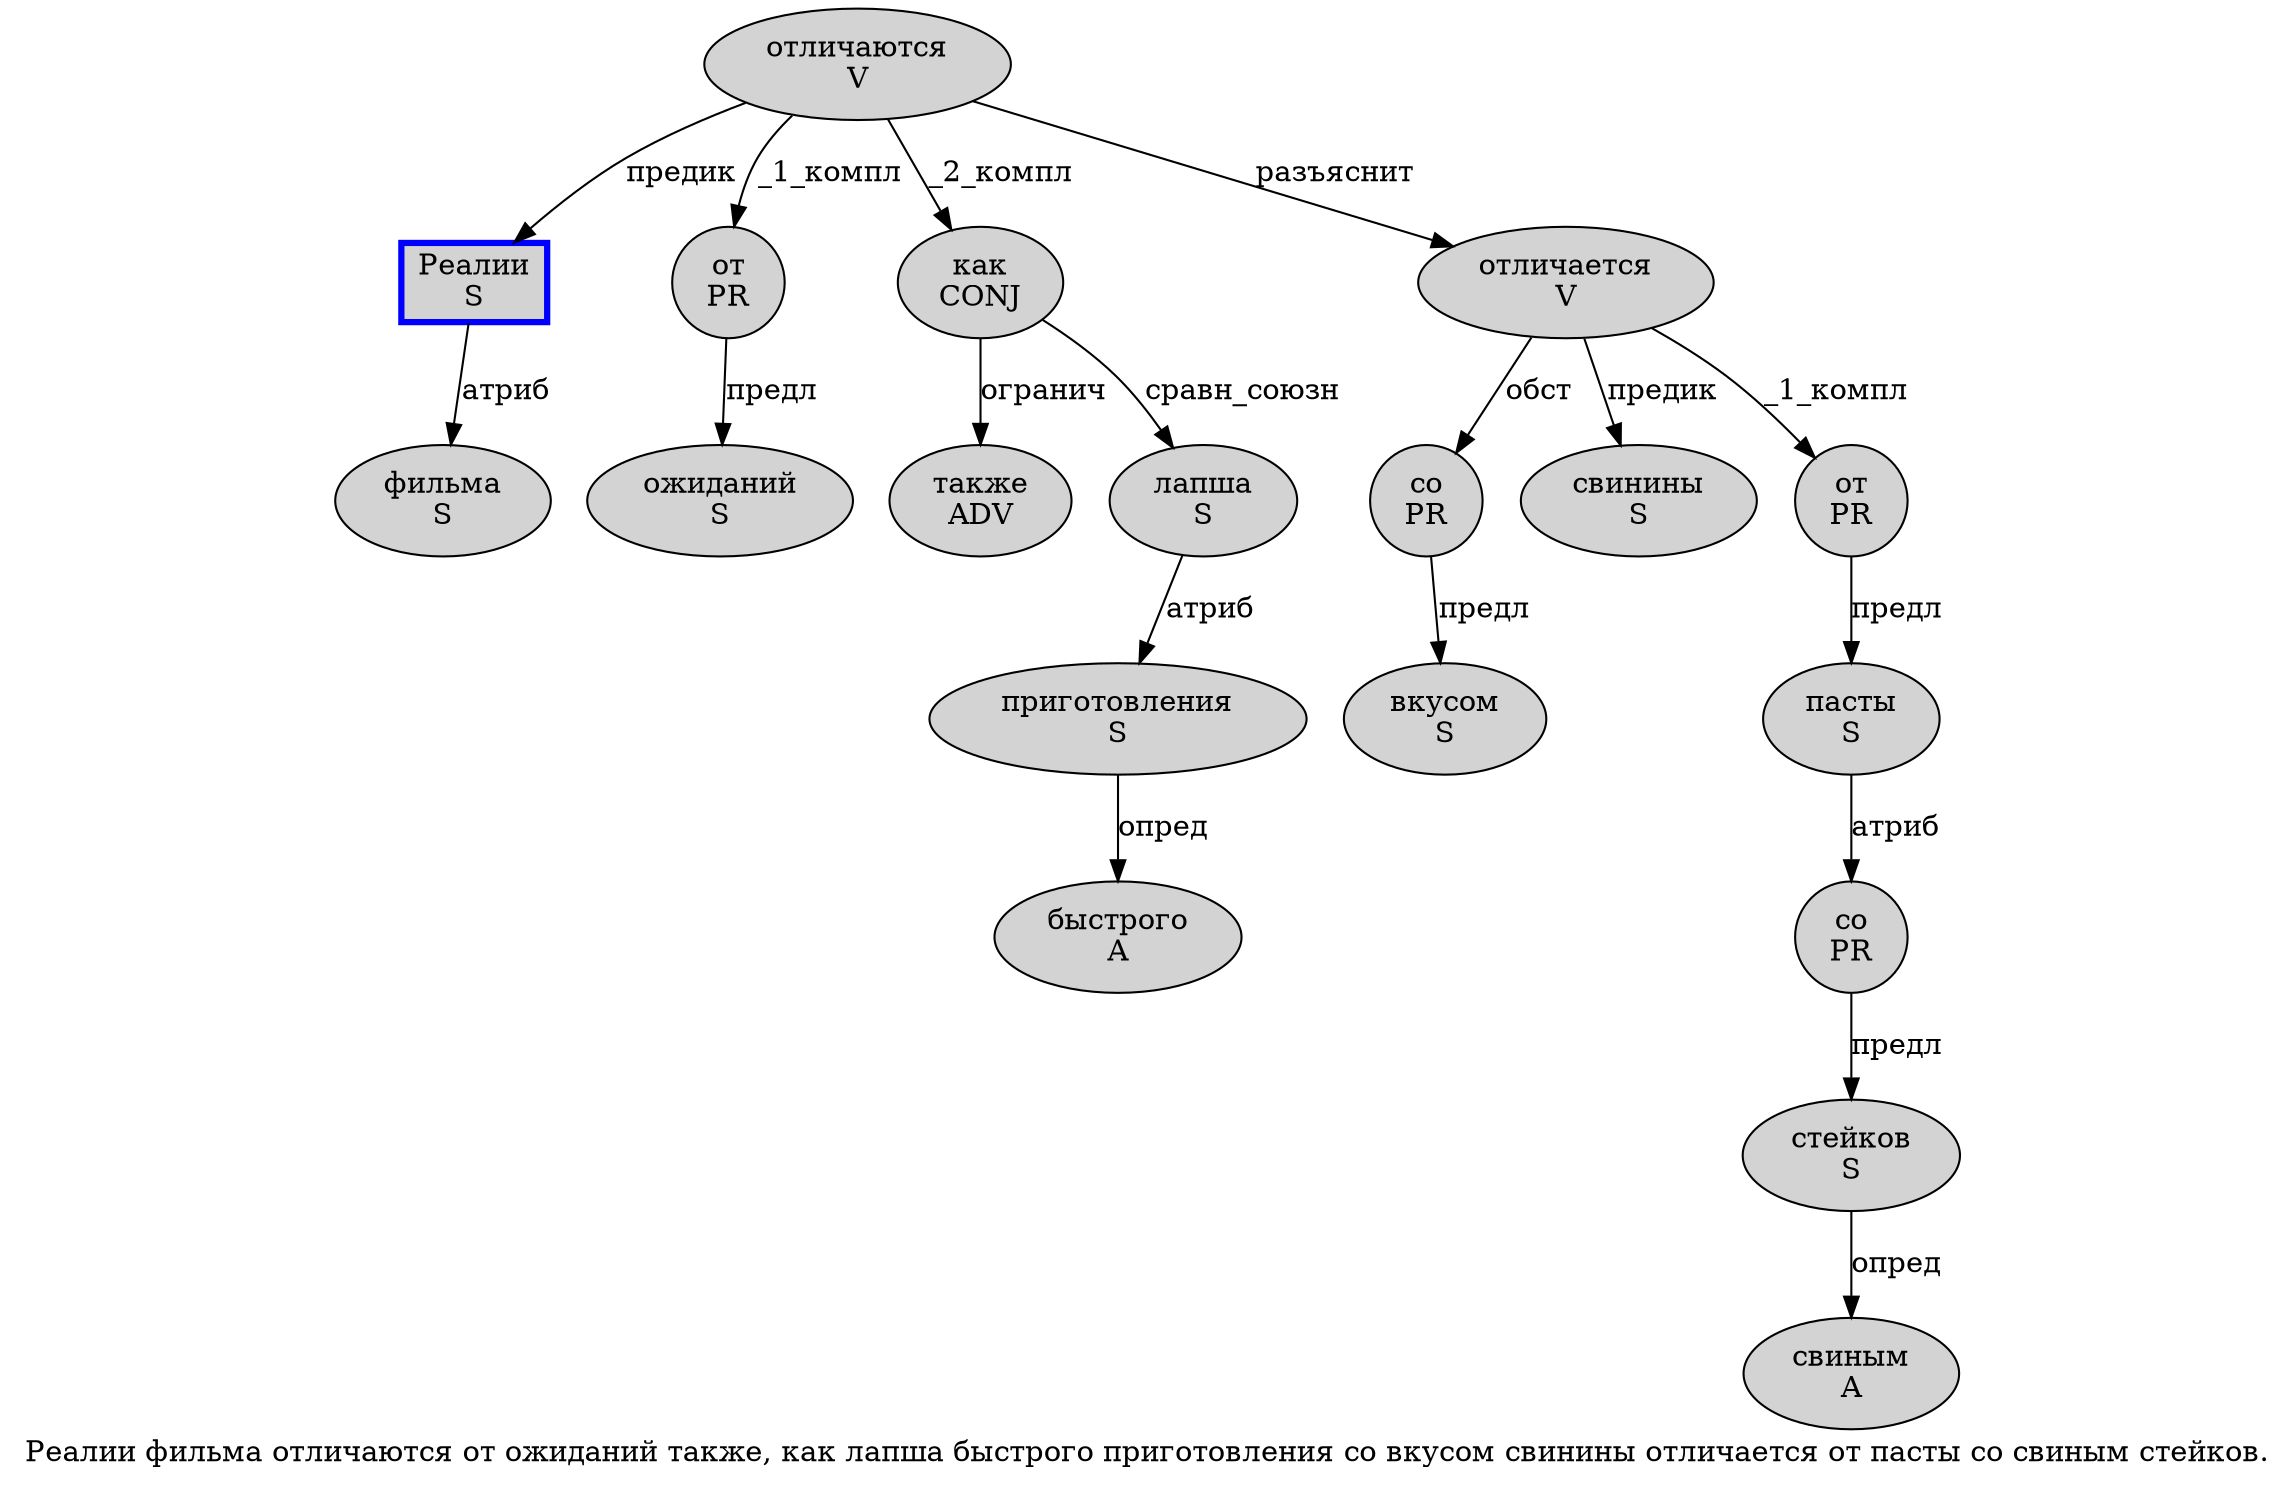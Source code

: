 digraph SENTENCE_4614 {
	graph [label="Реалии фильма отличаются от ожиданий также, как лапша быстрого приготовления со вкусом свинины отличается от пасты со свиным стейков."]
	node [style=filled]
		0 [label="Реалии
S" color=blue fillcolor=lightgray penwidth=3 shape=box]
		1 [label="фильма
S" color="" fillcolor=lightgray penwidth=1 shape=ellipse]
		2 [label="отличаются
V" color="" fillcolor=lightgray penwidth=1 shape=ellipse]
		3 [label="от
PR" color="" fillcolor=lightgray penwidth=1 shape=ellipse]
		4 [label="ожиданий
S" color="" fillcolor=lightgray penwidth=1 shape=ellipse]
		5 [label="также
ADV" color="" fillcolor=lightgray penwidth=1 shape=ellipse]
		7 [label="как
CONJ" color="" fillcolor=lightgray penwidth=1 shape=ellipse]
		8 [label="лапша
S" color="" fillcolor=lightgray penwidth=1 shape=ellipse]
		9 [label="быстрого
A" color="" fillcolor=lightgray penwidth=1 shape=ellipse]
		10 [label="приготовления
S" color="" fillcolor=lightgray penwidth=1 shape=ellipse]
		11 [label="со
PR" color="" fillcolor=lightgray penwidth=1 shape=ellipse]
		12 [label="вкусом
S" color="" fillcolor=lightgray penwidth=1 shape=ellipse]
		13 [label="свинины
S" color="" fillcolor=lightgray penwidth=1 shape=ellipse]
		14 [label="отличается
V" color="" fillcolor=lightgray penwidth=1 shape=ellipse]
		15 [label="от
PR" color="" fillcolor=lightgray penwidth=1 shape=ellipse]
		16 [label="пасты
S" color="" fillcolor=lightgray penwidth=1 shape=ellipse]
		17 [label="со
PR" color="" fillcolor=lightgray penwidth=1 shape=ellipse]
		18 [label="свиным
A" color="" fillcolor=lightgray penwidth=1 shape=ellipse]
		19 [label="стейков
S" color="" fillcolor=lightgray penwidth=1 shape=ellipse]
			2 -> 0 [label="предик"]
			2 -> 3 [label="_1_компл"]
			2 -> 7 [label="_2_компл"]
			2 -> 14 [label="разъяснит"]
			0 -> 1 [label="атриб"]
			8 -> 10 [label="атриб"]
			17 -> 19 [label="предл"]
			14 -> 11 [label="обст"]
			14 -> 13 [label="предик"]
			14 -> 15 [label="_1_компл"]
			7 -> 5 [label="огранич"]
			7 -> 8 [label="сравн_союзн"]
			3 -> 4 [label="предл"]
			10 -> 9 [label="опред"]
			11 -> 12 [label="предл"]
			16 -> 17 [label="атриб"]
			15 -> 16 [label="предл"]
			19 -> 18 [label="опред"]
}